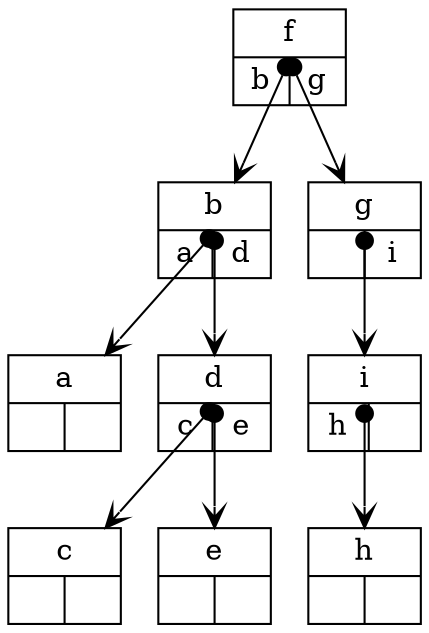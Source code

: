digraph g {

	node [
		shape = record
	]

	edge [
		tailclip=false,
		arrowhead=vee,
		arrowtail=dot,
		dir=both
	]

	a [label= "{ a | {   |   } }"]
	b [label= "{ b | { a | d } }"]
	c [label= "{ c | {   |   } }"]
	d [label= "{ d | { c | e } }"]
	e [label= "{ e | {   |   } }"]
	f [label= "{ f | { b | g } }"]
	g [label= "{ g | {   | i } }"]
	i [label= "{ i | { h |   } }"]
	h [label= "{ h | {   |   } }"]

	b -> a
	b -> d
	d -> c
	d -> e
	f -> b
	f -> g
	g -> i
	i -> h

}
